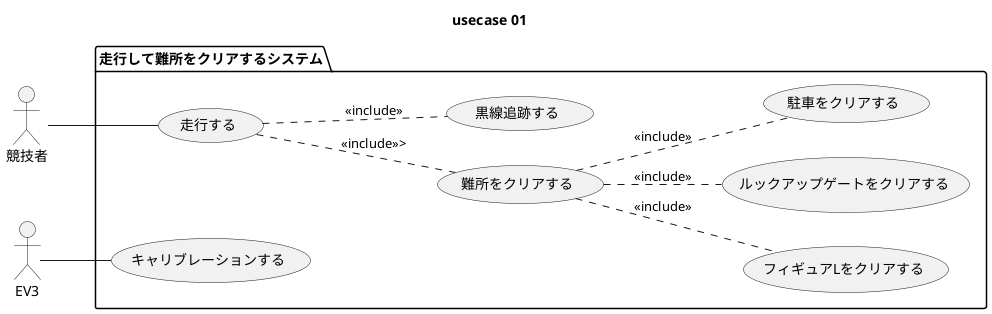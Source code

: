@startuml

title usecase 01

actor 競技者 as user
actor EV3 as robo

left to right direction

package "走行して難所をクリアするシステム" {

    usecase 走行する as run
    usecase 難所をクリアする as obs
    usecase キャリブレーションする as calib
    usecase 黒線追跡する as black
    usecase フィギュアLをクリアする as figy
    usecase ルックアップゲートをクリアする as gate
    usecase 駐車をクリアする as park
}

user -- run
robo -- calib
run  .. obs   : <<include>>>
run  .. black : <<include>>
obs  .. figy  : <<include>>
obs  .. gate  : <<include>>
obs  .. park  : <<include>>

@enduml

